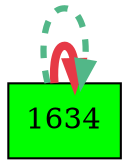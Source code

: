 digraph G{
rankdir=LR;
1634 [style=filled, shape=box, fillcolor="#00fe00", label="1634"];
1634 -> 1634 [color="#e63946",penwidth=4.00];
1634 -> 1634 [color="#52b788",style=dashed,penwidth=3.00];
}